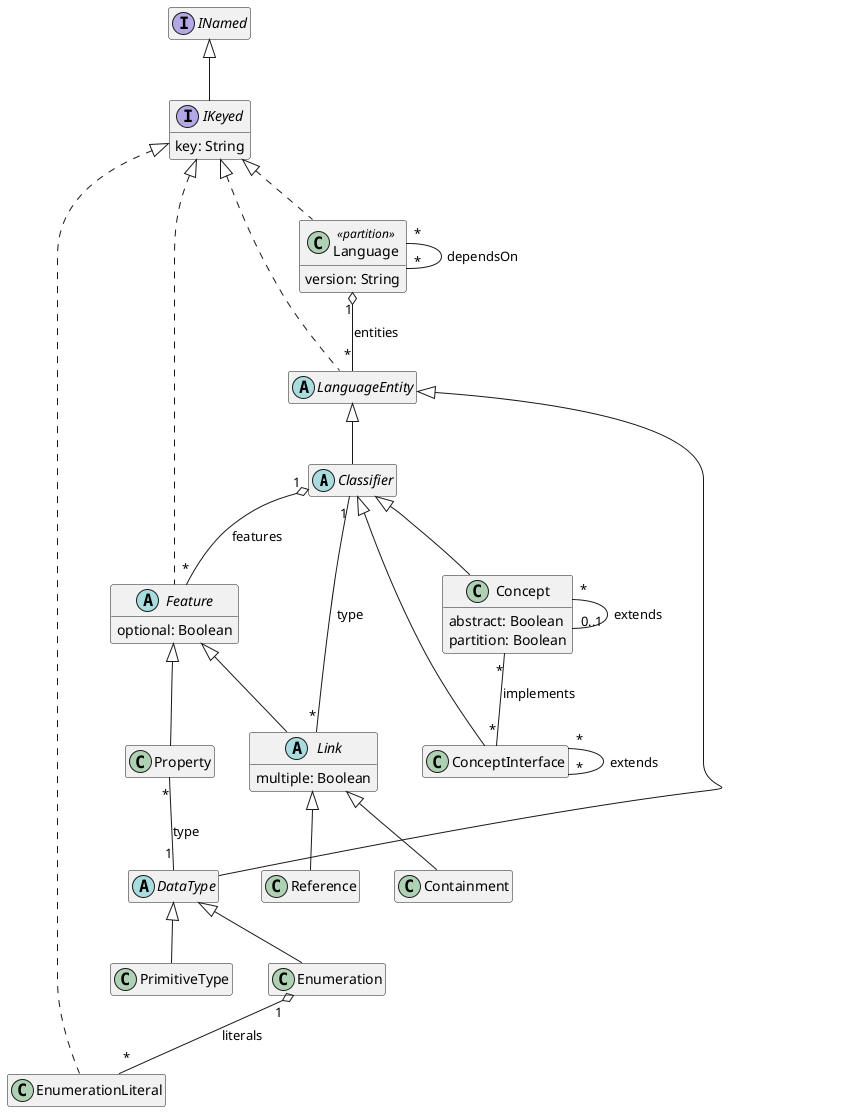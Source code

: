 @startuml
hide empty members

' qualified name: "LIonCore.M3"


abstract class Classifier extends LanguageEntity

class Concept extends Classifier {
  abstract: Boolean
  partition: Boolean
}

class ConceptInterface extends Classifier

class Containment extends Link

abstract class DataType extends LanguageEntity

class Enumeration extends DataType

class EnumerationLiteral implements IKeyed

abstract class Feature implements IKeyed {
  optional: Boolean
}

interface IKeyed extends INamed {
  key: String
}

class Language <<partition>> implements IKeyed {
  version: String
}

abstract class LanguageEntity implements IKeyed

abstract class Link extends Feature {
  multiple: Boolean
}

class PrimitiveType extends DataType

class Property extends Feature

class Reference extends Link



' relations:

Classifier "1" o-- "*" Feature: features
Concept "*" -- "0..1" Concept: extends
Concept "*" -- "*" ConceptInterface: implements
ConceptInterface "*" -- "*" ConceptInterface: extends


Enumeration "1" o-- "*" EnumerationLiteral: literals



Language "1" o-- "*" LanguageEntity: entities
Language "*" -- "*" Language: dependsOn

Link "*" -- "1" Classifier: type

Property "*" -- "1" DataType: type


@enduml
